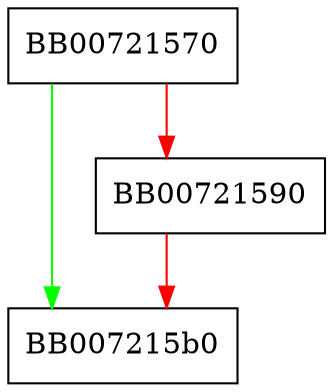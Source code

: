 digraph bio_core_free {
  node [shape="box"];
  graph [splines=ortho];
  BB00721570 -> BB007215b0 [color="green"];
  BB00721570 -> BB00721590 [color="red"];
  BB00721590 -> BB007215b0 [color="red"];
}